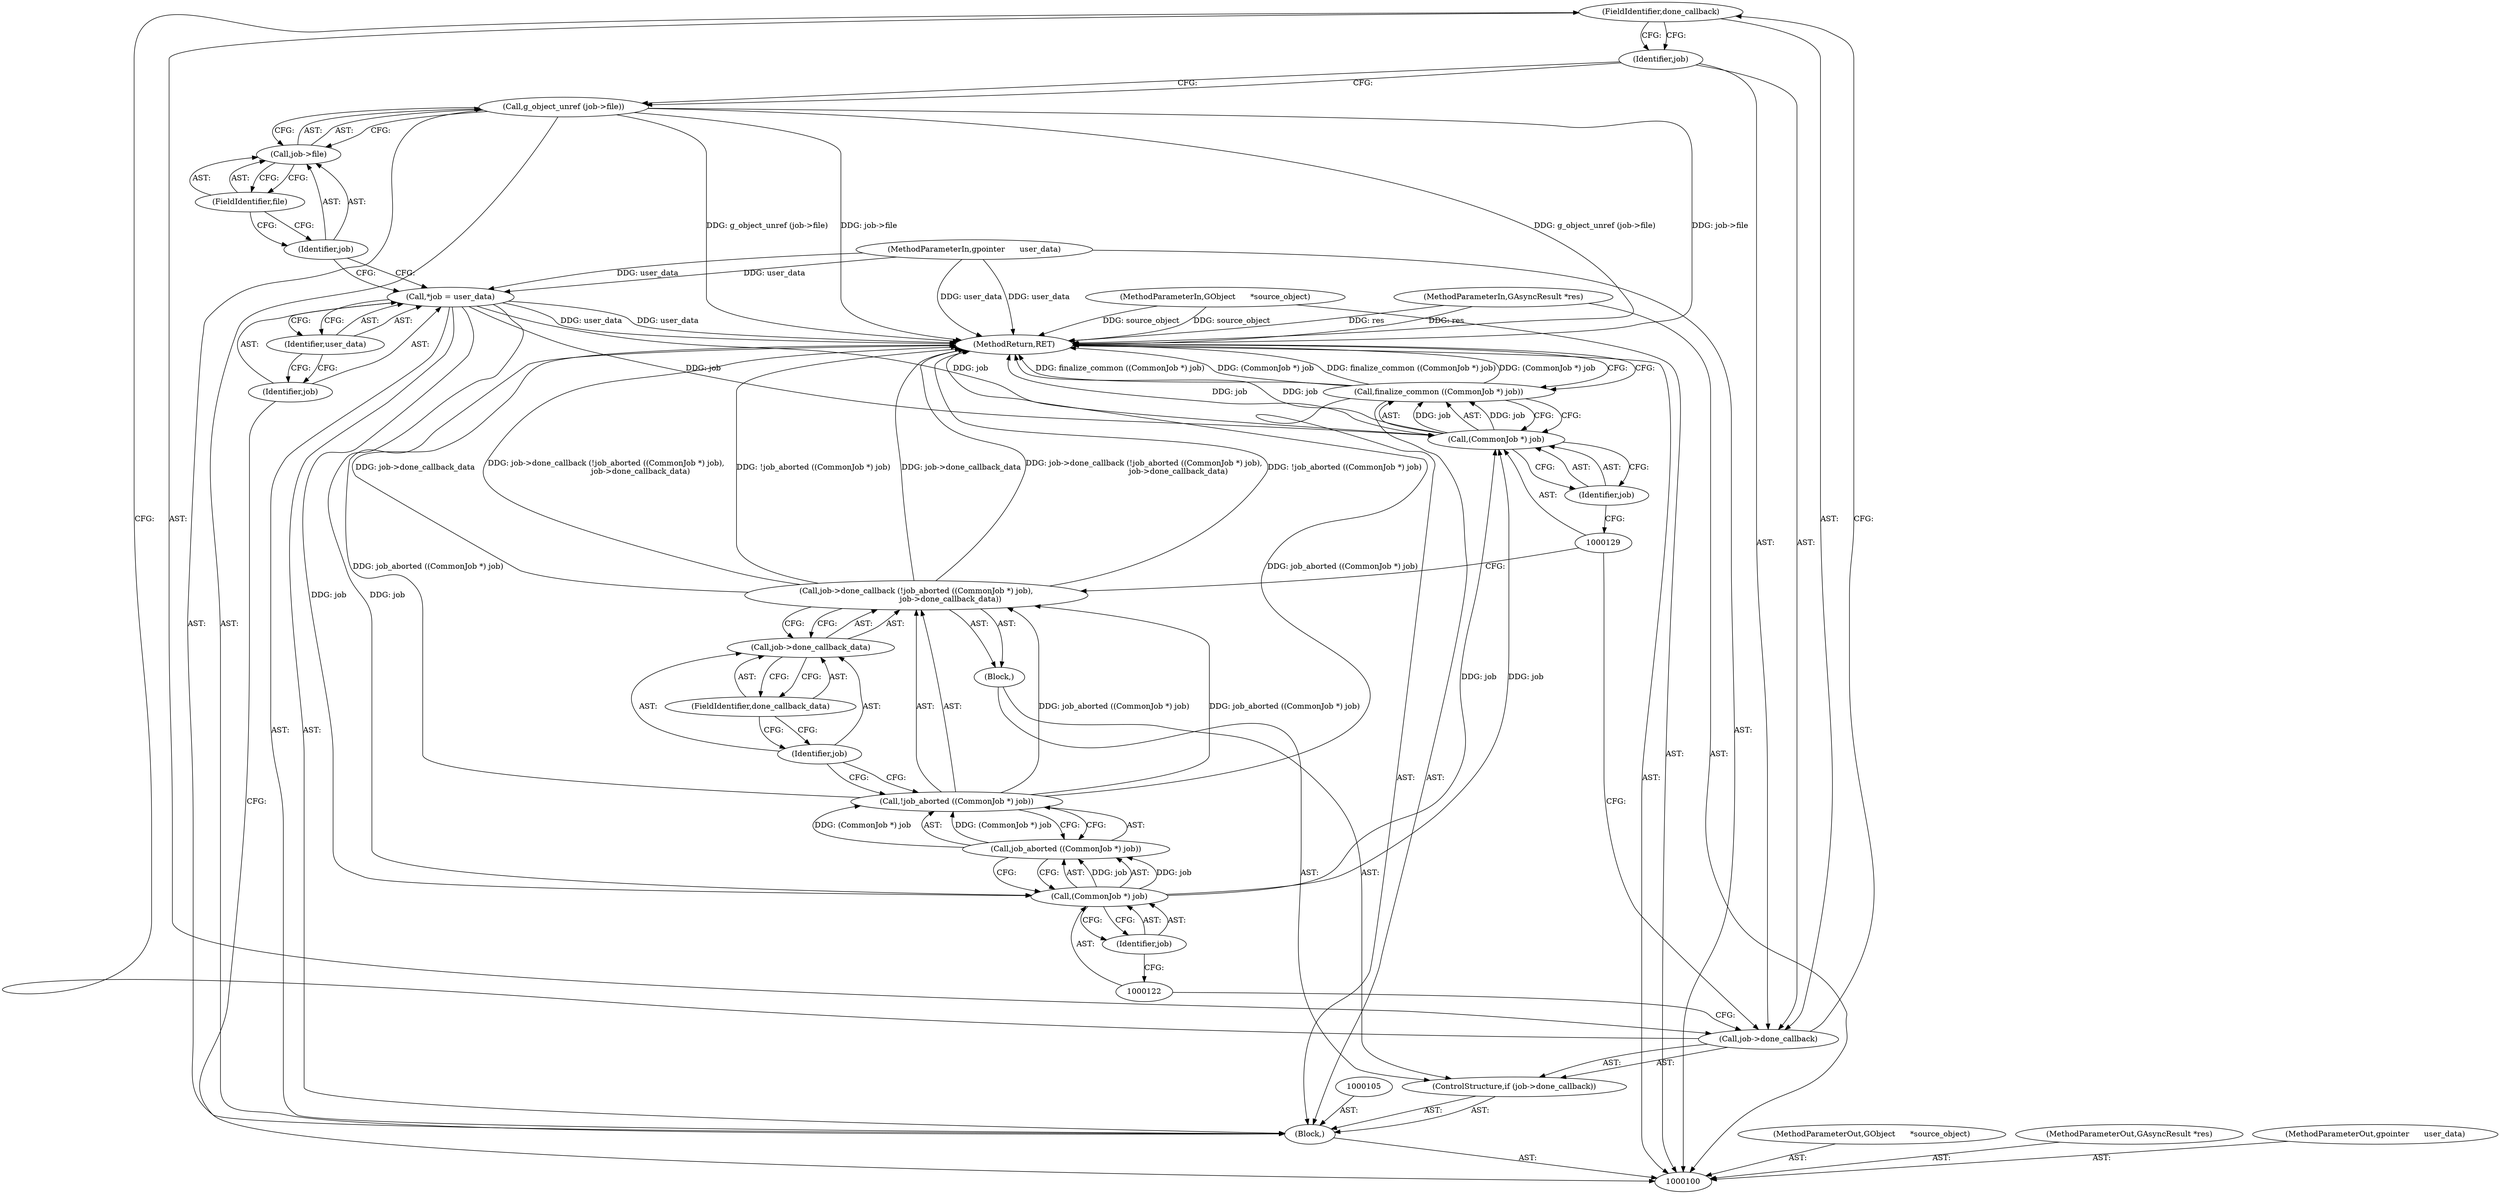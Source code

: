 digraph "0_nautilus_1630f53481f445ada0a455e9979236d31a8d3bb0_2" {
"1000116" [label="(FieldIdentifier,done_callback)"];
"1000113" [label="(ControlStructure,if (job->done_callback))"];
"1000114" [label="(Call,job->done_callback)"];
"1000115" [label="(Identifier,job)"];
"1000117" [label="(Block,)"];
"1000119" [label="(Call,!job_aborted ((CommonJob *) job))"];
"1000120" [label="(Call,job_aborted ((CommonJob *) job))"];
"1000121" [label="(Call,(CommonJob *) job)"];
"1000123" [label="(Identifier,job)"];
"1000118" [label="(Call,job->done_callback (!job_aborted ((CommonJob *) job),\n                            job->done_callback_data))"];
"1000124" [label="(Call,job->done_callback_data)"];
"1000125" [label="(Identifier,job)"];
"1000126" [label="(FieldIdentifier,done_callback_data)"];
"1000128" [label="(Call,(CommonJob *) job)"];
"1000130" [label="(Identifier,job)"];
"1000127" [label="(Call,finalize_common ((CommonJob *) job))"];
"1000131" [label="(MethodReturn,RET)"];
"1000101" [label="(MethodParameterIn,GObject      *source_object)"];
"1000175" [label="(MethodParameterOut,GObject      *source_object)"];
"1000102" [label="(MethodParameterIn,GAsyncResult *res)"];
"1000176" [label="(MethodParameterOut,GAsyncResult *res)"];
"1000103" [label="(MethodParameterIn,gpointer      user_data)"];
"1000177" [label="(MethodParameterOut,gpointer      user_data)"];
"1000104" [label="(Block,)"];
"1000106" [label="(Call,*job = user_data)"];
"1000107" [label="(Identifier,job)"];
"1000108" [label="(Identifier,user_data)"];
"1000110" [label="(Call,job->file)"];
"1000111" [label="(Identifier,job)"];
"1000112" [label="(FieldIdentifier,file)"];
"1000109" [label="(Call,g_object_unref (job->file))"];
"1000116" -> "1000114"  [label="AST: "];
"1000116" -> "1000115"  [label="CFG: "];
"1000114" -> "1000116"  [label="CFG: "];
"1000113" -> "1000104"  [label="AST: "];
"1000114" -> "1000113"  [label="AST: "];
"1000117" -> "1000113"  [label="AST: "];
"1000114" -> "1000113"  [label="AST: "];
"1000114" -> "1000116"  [label="CFG: "];
"1000115" -> "1000114"  [label="AST: "];
"1000116" -> "1000114"  [label="AST: "];
"1000122" -> "1000114"  [label="CFG: "];
"1000129" -> "1000114"  [label="CFG: "];
"1000115" -> "1000114"  [label="AST: "];
"1000115" -> "1000109"  [label="CFG: "];
"1000116" -> "1000115"  [label="CFG: "];
"1000117" -> "1000113"  [label="AST: "];
"1000118" -> "1000117"  [label="AST: "];
"1000119" -> "1000118"  [label="AST: "];
"1000119" -> "1000120"  [label="CFG: "];
"1000120" -> "1000119"  [label="AST: "];
"1000125" -> "1000119"  [label="CFG: "];
"1000119" -> "1000131"  [label="DDG: job_aborted ((CommonJob *) job)"];
"1000119" -> "1000118"  [label="DDG: job_aborted ((CommonJob *) job)"];
"1000120" -> "1000119"  [label="DDG: (CommonJob *) job"];
"1000120" -> "1000119"  [label="AST: "];
"1000120" -> "1000121"  [label="CFG: "];
"1000121" -> "1000120"  [label="AST: "];
"1000119" -> "1000120"  [label="CFG: "];
"1000120" -> "1000119"  [label="DDG: (CommonJob *) job"];
"1000121" -> "1000120"  [label="DDG: job"];
"1000121" -> "1000120"  [label="AST: "];
"1000121" -> "1000123"  [label="CFG: "];
"1000122" -> "1000121"  [label="AST: "];
"1000123" -> "1000121"  [label="AST: "];
"1000120" -> "1000121"  [label="CFG: "];
"1000121" -> "1000120"  [label="DDG: job"];
"1000106" -> "1000121"  [label="DDG: job"];
"1000121" -> "1000128"  [label="DDG: job"];
"1000123" -> "1000121"  [label="AST: "];
"1000123" -> "1000122"  [label="CFG: "];
"1000121" -> "1000123"  [label="CFG: "];
"1000118" -> "1000117"  [label="AST: "];
"1000118" -> "1000124"  [label="CFG: "];
"1000119" -> "1000118"  [label="AST: "];
"1000124" -> "1000118"  [label="AST: "];
"1000129" -> "1000118"  [label="CFG: "];
"1000118" -> "1000131"  [label="DDG: job->done_callback (!job_aborted ((CommonJob *) job),\n                            job->done_callback_data)"];
"1000118" -> "1000131"  [label="DDG: !job_aborted ((CommonJob *) job)"];
"1000118" -> "1000131"  [label="DDG: job->done_callback_data"];
"1000119" -> "1000118"  [label="DDG: job_aborted ((CommonJob *) job)"];
"1000124" -> "1000118"  [label="AST: "];
"1000124" -> "1000126"  [label="CFG: "];
"1000125" -> "1000124"  [label="AST: "];
"1000126" -> "1000124"  [label="AST: "];
"1000118" -> "1000124"  [label="CFG: "];
"1000125" -> "1000124"  [label="AST: "];
"1000125" -> "1000119"  [label="CFG: "];
"1000126" -> "1000125"  [label="CFG: "];
"1000126" -> "1000124"  [label="AST: "];
"1000126" -> "1000125"  [label="CFG: "];
"1000124" -> "1000126"  [label="CFG: "];
"1000128" -> "1000127"  [label="AST: "];
"1000128" -> "1000130"  [label="CFG: "];
"1000129" -> "1000128"  [label="AST: "];
"1000130" -> "1000128"  [label="AST: "];
"1000127" -> "1000128"  [label="CFG: "];
"1000128" -> "1000131"  [label="DDG: job"];
"1000128" -> "1000127"  [label="DDG: job"];
"1000106" -> "1000128"  [label="DDG: job"];
"1000121" -> "1000128"  [label="DDG: job"];
"1000130" -> "1000128"  [label="AST: "];
"1000130" -> "1000129"  [label="CFG: "];
"1000128" -> "1000130"  [label="CFG: "];
"1000127" -> "1000104"  [label="AST: "];
"1000127" -> "1000128"  [label="CFG: "];
"1000128" -> "1000127"  [label="AST: "];
"1000131" -> "1000127"  [label="CFG: "];
"1000127" -> "1000131"  [label="DDG: finalize_common ((CommonJob *) job)"];
"1000127" -> "1000131"  [label="DDG: (CommonJob *) job"];
"1000128" -> "1000127"  [label="DDG: job"];
"1000131" -> "1000100"  [label="AST: "];
"1000131" -> "1000127"  [label="CFG: "];
"1000128" -> "1000131"  [label="DDG: job"];
"1000106" -> "1000131"  [label="DDG: user_data"];
"1000103" -> "1000131"  [label="DDG: user_data"];
"1000127" -> "1000131"  [label="DDG: finalize_common ((CommonJob *) job)"];
"1000127" -> "1000131"  [label="DDG: (CommonJob *) job"];
"1000118" -> "1000131"  [label="DDG: job->done_callback (!job_aborted ((CommonJob *) job),\n                            job->done_callback_data)"];
"1000118" -> "1000131"  [label="DDG: !job_aborted ((CommonJob *) job)"];
"1000118" -> "1000131"  [label="DDG: job->done_callback_data"];
"1000102" -> "1000131"  [label="DDG: res"];
"1000101" -> "1000131"  [label="DDG: source_object"];
"1000109" -> "1000131"  [label="DDG: job->file"];
"1000109" -> "1000131"  [label="DDG: g_object_unref (job->file)"];
"1000119" -> "1000131"  [label="DDG: job_aborted ((CommonJob *) job)"];
"1000101" -> "1000100"  [label="AST: "];
"1000101" -> "1000131"  [label="DDG: source_object"];
"1000175" -> "1000100"  [label="AST: "];
"1000102" -> "1000100"  [label="AST: "];
"1000102" -> "1000131"  [label="DDG: res"];
"1000176" -> "1000100"  [label="AST: "];
"1000103" -> "1000100"  [label="AST: "];
"1000103" -> "1000131"  [label="DDG: user_data"];
"1000103" -> "1000106"  [label="DDG: user_data"];
"1000177" -> "1000100"  [label="AST: "];
"1000104" -> "1000100"  [label="AST: "];
"1000105" -> "1000104"  [label="AST: "];
"1000106" -> "1000104"  [label="AST: "];
"1000109" -> "1000104"  [label="AST: "];
"1000113" -> "1000104"  [label="AST: "];
"1000127" -> "1000104"  [label="AST: "];
"1000106" -> "1000104"  [label="AST: "];
"1000106" -> "1000108"  [label="CFG: "];
"1000107" -> "1000106"  [label="AST: "];
"1000108" -> "1000106"  [label="AST: "];
"1000111" -> "1000106"  [label="CFG: "];
"1000106" -> "1000131"  [label="DDG: user_data"];
"1000103" -> "1000106"  [label="DDG: user_data"];
"1000106" -> "1000121"  [label="DDG: job"];
"1000106" -> "1000128"  [label="DDG: job"];
"1000107" -> "1000106"  [label="AST: "];
"1000107" -> "1000100"  [label="CFG: "];
"1000108" -> "1000107"  [label="CFG: "];
"1000108" -> "1000106"  [label="AST: "];
"1000108" -> "1000107"  [label="CFG: "];
"1000106" -> "1000108"  [label="CFG: "];
"1000110" -> "1000109"  [label="AST: "];
"1000110" -> "1000112"  [label="CFG: "];
"1000111" -> "1000110"  [label="AST: "];
"1000112" -> "1000110"  [label="AST: "];
"1000109" -> "1000110"  [label="CFG: "];
"1000111" -> "1000110"  [label="AST: "];
"1000111" -> "1000106"  [label="CFG: "];
"1000112" -> "1000111"  [label="CFG: "];
"1000112" -> "1000110"  [label="AST: "];
"1000112" -> "1000111"  [label="CFG: "];
"1000110" -> "1000112"  [label="CFG: "];
"1000109" -> "1000104"  [label="AST: "];
"1000109" -> "1000110"  [label="CFG: "];
"1000110" -> "1000109"  [label="AST: "];
"1000115" -> "1000109"  [label="CFG: "];
"1000109" -> "1000131"  [label="DDG: job->file"];
"1000109" -> "1000131"  [label="DDG: g_object_unref (job->file)"];
}
